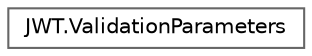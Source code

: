 digraph "Graphical Class Hierarchy"
{
 // LATEX_PDF_SIZE
  bgcolor="transparent";
  edge [fontname=Helvetica,fontsize=10,labelfontname=Helvetica,labelfontsize=10];
  node [fontname=Helvetica,fontsize=10,shape=box,height=0.2,width=0.4];
  rankdir="LR";
  Node0 [id="Node000000",label="JWT.ValidationParameters",height=0.2,width=0.4,color="grey40", fillcolor="white", style="filled",URL="$class_j_w_t_1_1_validation_parameters.html",tooltip="Contains a set of parameters that are used by a JwtValidator when validating a token."];
}
